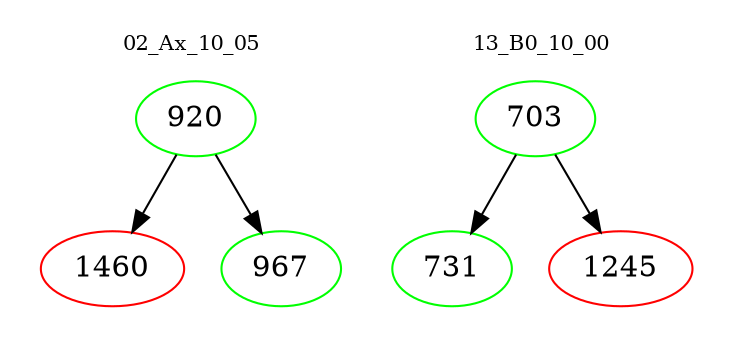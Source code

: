 digraph{
subgraph cluster_0 {
color = white
label = "02_Ax_10_05";
fontsize=10;
T0_920 [label="920", color="green"]
T0_920 -> T0_1460 [color="black"]
T0_1460 [label="1460", color="red"]
T0_920 -> T0_967 [color="black"]
T0_967 [label="967", color="green"]
}
subgraph cluster_1 {
color = white
label = "13_B0_10_00";
fontsize=10;
T1_703 [label="703", color="green"]
T1_703 -> T1_731 [color="black"]
T1_731 [label="731", color="green"]
T1_703 -> T1_1245 [color="black"]
T1_1245 [label="1245", color="red"]
}
}
